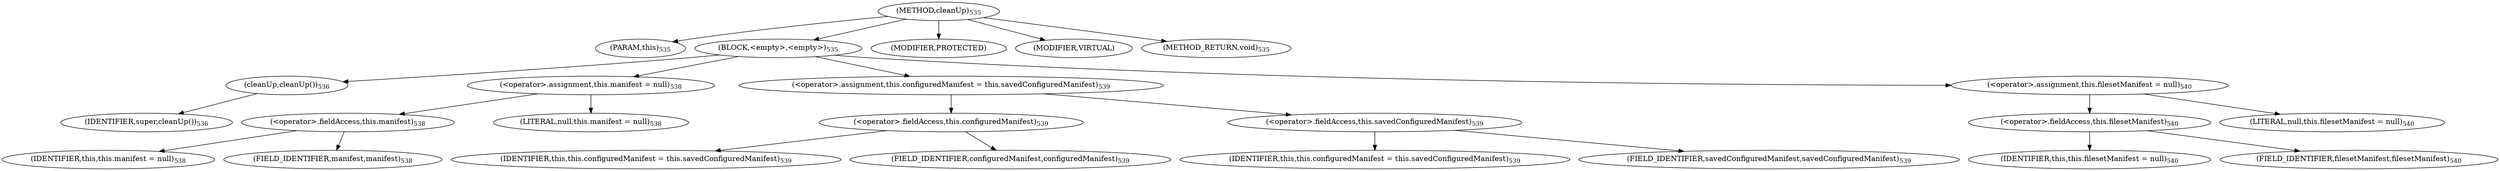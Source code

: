digraph "cleanUp" {  
"1086" [label = <(METHOD,cleanUp)<SUB>535</SUB>> ]
"1087" [label = <(PARAM,this)<SUB>535</SUB>> ]
"1088" [label = <(BLOCK,&lt;empty&gt;,&lt;empty&gt;)<SUB>535</SUB>> ]
"1089" [label = <(cleanUp,cleanUp())<SUB>536</SUB>> ]
"1090" [label = <(IDENTIFIER,super,cleanUp())<SUB>536</SUB>> ]
"1091" [label = <(&lt;operator&gt;.assignment,this.manifest = null)<SUB>538</SUB>> ]
"1092" [label = <(&lt;operator&gt;.fieldAccess,this.manifest)<SUB>538</SUB>> ]
"1093" [label = <(IDENTIFIER,this,this.manifest = null)<SUB>538</SUB>> ]
"1094" [label = <(FIELD_IDENTIFIER,manifest,manifest)<SUB>538</SUB>> ]
"1095" [label = <(LITERAL,null,this.manifest = null)<SUB>538</SUB>> ]
"1096" [label = <(&lt;operator&gt;.assignment,this.configuredManifest = this.savedConfiguredManifest)<SUB>539</SUB>> ]
"1097" [label = <(&lt;operator&gt;.fieldAccess,this.configuredManifest)<SUB>539</SUB>> ]
"1098" [label = <(IDENTIFIER,this,this.configuredManifest = this.savedConfiguredManifest)<SUB>539</SUB>> ]
"1099" [label = <(FIELD_IDENTIFIER,configuredManifest,configuredManifest)<SUB>539</SUB>> ]
"1100" [label = <(&lt;operator&gt;.fieldAccess,this.savedConfiguredManifest)<SUB>539</SUB>> ]
"1101" [label = <(IDENTIFIER,this,this.configuredManifest = this.savedConfiguredManifest)<SUB>539</SUB>> ]
"1102" [label = <(FIELD_IDENTIFIER,savedConfiguredManifest,savedConfiguredManifest)<SUB>539</SUB>> ]
"1103" [label = <(&lt;operator&gt;.assignment,this.filesetManifest = null)<SUB>540</SUB>> ]
"1104" [label = <(&lt;operator&gt;.fieldAccess,this.filesetManifest)<SUB>540</SUB>> ]
"1105" [label = <(IDENTIFIER,this,this.filesetManifest = null)<SUB>540</SUB>> ]
"1106" [label = <(FIELD_IDENTIFIER,filesetManifest,filesetManifest)<SUB>540</SUB>> ]
"1107" [label = <(LITERAL,null,this.filesetManifest = null)<SUB>540</SUB>> ]
"1108" [label = <(MODIFIER,PROTECTED)> ]
"1109" [label = <(MODIFIER,VIRTUAL)> ]
"1110" [label = <(METHOD_RETURN,void)<SUB>535</SUB>> ]
  "1086" -> "1087" 
  "1086" -> "1088" 
  "1086" -> "1108" 
  "1086" -> "1109" 
  "1086" -> "1110" 
  "1088" -> "1089" 
  "1088" -> "1091" 
  "1088" -> "1096" 
  "1088" -> "1103" 
  "1089" -> "1090" 
  "1091" -> "1092" 
  "1091" -> "1095" 
  "1092" -> "1093" 
  "1092" -> "1094" 
  "1096" -> "1097" 
  "1096" -> "1100" 
  "1097" -> "1098" 
  "1097" -> "1099" 
  "1100" -> "1101" 
  "1100" -> "1102" 
  "1103" -> "1104" 
  "1103" -> "1107" 
  "1104" -> "1105" 
  "1104" -> "1106" 
}
